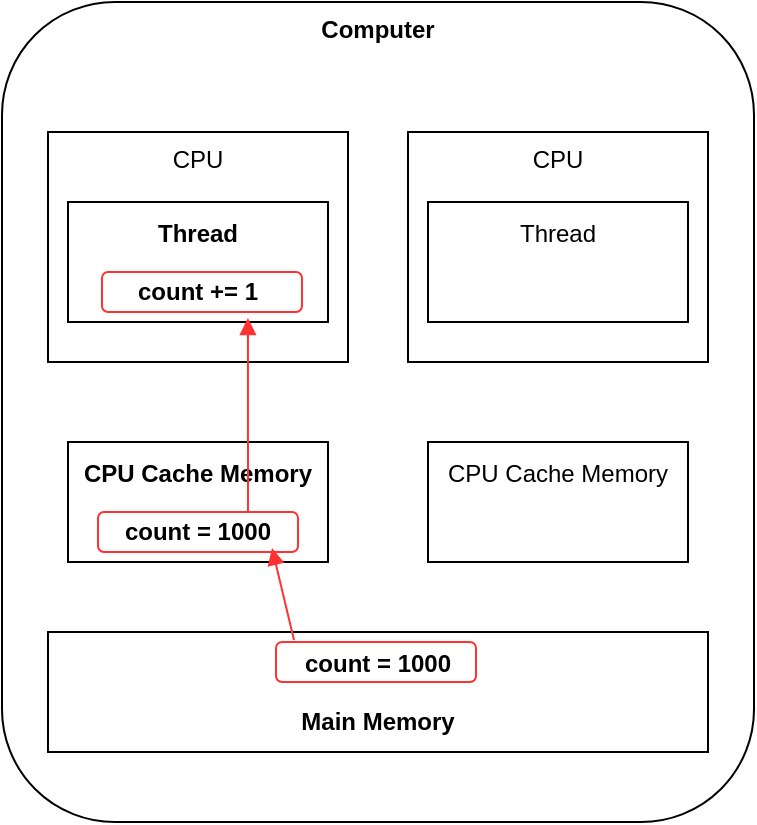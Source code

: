 <mxfile version="26.1.1">
  <diagram name="Page-1" id="KrUfDKpvrZJfTJGEwZ8L">
    <mxGraphModel dx="1114" dy="878" grid="1" gridSize="10" guides="1" tooltips="1" connect="1" arrows="1" fold="1" page="1" pageScale="1" pageWidth="827" pageHeight="1169" math="0" shadow="0">
      <root>
        <mxCell id="0" />
        <mxCell id="1" parent="0" />
        <mxCell id="b-FfrLe-DlQtlGeS-VwI-1" value="Computer" style="rounded=1;whiteSpace=wrap;html=1;fontStyle=1;verticalAlign=top;" vertex="1" parent="1">
          <mxGeometry x="143" y="90" width="376" height="410" as="geometry" />
        </mxCell>
        <mxCell id="b-FfrLe-DlQtlGeS-VwI-2" value="CPU" style="rounded=0;whiteSpace=wrap;html=1;verticalAlign=top;" vertex="1" parent="1">
          <mxGeometry x="166" y="155" width="150" height="115" as="geometry" />
        </mxCell>
        <mxCell id="b-FfrLe-DlQtlGeS-VwI-5" value="&lt;div&gt;&lt;span&gt;count = 1000&lt;/span&gt;&lt;/div&gt;&lt;div&gt;&lt;br&gt;&lt;/div&gt;Main Memory" style="rounded=0;whiteSpace=wrap;html=1;fontStyle=1" vertex="1" parent="1">
          <mxGeometry x="166" y="405" width="330" height="60" as="geometry" />
        </mxCell>
        <mxCell id="b-FfrLe-DlQtlGeS-VwI-7" value="CPU Cache Memory&lt;div&gt;&lt;br&gt;&lt;/div&gt;&lt;div&gt;&lt;span&gt;count = 1000&lt;/span&gt;&lt;/div&gt;" style="rounded=0;whiteSpace=wrap;html=1;fontStyle=1" vertex="1" parent="1">
          <mxGeometry x="176" y="310" width="130" height="60" as="geometry" />
        </mxCell>
        <mxCell id="b-FfrLe-DlQtlGeS-VwI-17" value="Thread&lt;div&gt;&lt;br&gt;&lt;/div&gt;&lt;div&gt;&lt;span&gt;count += 1&lt;/span&gt;&lt;/div&gt;" style="rounded=0;whiteSpace=wrap;html=1;fontStyle=1" vertex="1" parent="1">
          <mxGeometry x="176" y="190" width="130" height="60" as="geometry" />
        </mxCell>
        <mxCell id="b-FfrLe-DlQtlGeS-VwI-18" value="CPU" style="rounded=0;whiteSpace=wrap;html=1;verticalAlign=top;" vertex="1" parent="1">
          <mxGeometry x="346" y="155" width="150" height="115" as="geometry" />
        </mxCell>
        <mxCell id="b-FfrLe-DlQtlGeS-VwI-19" value="CPU Cache Memory&lt;div&gt;&lt;br&gt;&lt;/div&gt;&lt;div&gt;&lt;br&gt;&lt;/div&gt;" style="rounded=0;whiteSpace=wrap;html=1;" vertex="1" parent="1">
          <mxGeometry x="356" y="310" width="130" height="60" as="geometry" />
        </mxCell>
        <mxCell id="b-FfrLe-DlQtlGeS-VwI-20" value="Thread&lt;div&gt;&lt;br&gt;&lt;/div&gt;&lt;div&gt;&lt;br&gt;&lt;/div&gt;" style="rounded=0;whiteSpace=wrap;html=1;" vertex="1" parent="1">
          <mxGeometry x="356" y="190" width="130" height="60" as="geometry" />
        </mxCell>
        <mxCell id="b-FfrLe-DlQtlGeS-VwI-22" value="" style="rounded=1;whiteSpace=wrap;html=1;strokeColor=#FF3333;fillColor=none;" vertex="1" parent="1">
          <mxGeometry x="280" y="410" width="100" height="20" as="geometry" />
        </mxCell>
        <mxCell id="b-FfrLe-DlQtlGeS-VwI-23" value="" style="rounded=1;whiteSpace=wrap;html=1;strokeColor=#FF3333;fillColor=none;" vertex="1" parent="1">
          <mxGeometry x="191" y="345" width="100" height="20" as="geometry" />
        </mxCell>
        <mxCell id="b-FfrLe-DlQtlGeS-VwI-24" value="" style="rounded=1;whiteSpace=wrap;html=1;strokeColor=#FF3333;fillColor=none;" vertex="1" parent="1">
          <mxGeometry x="193" y="225" width="100" height="20" as="geometry" />
        </mxCell>
        <mxCell id="b-FfrLe-DlQtlGeS-VwI-27" value="" style="endArrow=block;html=1;rounded=0;exitX=0.09;exitY=-0.05;exitDx=0;exitDy=0;exitPerimeter=0;entryX=0.87;entryY=0.9;entryDx=0;entryDy=0;entryPerimeter=0;endFill=1;strokeColor=#FF3333;" edge="1" parent="1" source="b-FfrLe-DlQtlGeS-VwI-22" target="b-FfrLe-DlQtlGeS-VwI-23">
          <mxGeometry width="50" height="50" relative="1" as="geometry">
            <mxPoint x="400" y="480" as="sourcePoint" />
            <mxPoint x="450" y="430" as="targetPoint" />
          </mxGeometry>
        </mxCell>
        <mxCell id="b-FfrLe-DlQtlGeS-VwI-29" style="edgeStyle=orthogonalEdgeStyle;rounded=0;orthogonalLoop=1;jettySize=auto;html=1;exitX=0.75;exitY=0;exitDx=0;exitDy=0;entryX=0.692;entryY=0.967;entryDx=0;entryDy=0;entryPerimeter=0;endArrow=block;endFill=1;strokeColor=#FF3333;" edge="1" parent="1" source="b-FfrLe-DlQtlGeS-VwI-23" target="b-FfrLe-DlQtlGeS-VwI-17">
          <mxGeometry relative="1" as="geometry" />
        </mxCell>
      </root>
    </mxGraphModel>
  </diagram>
</mxfile>
